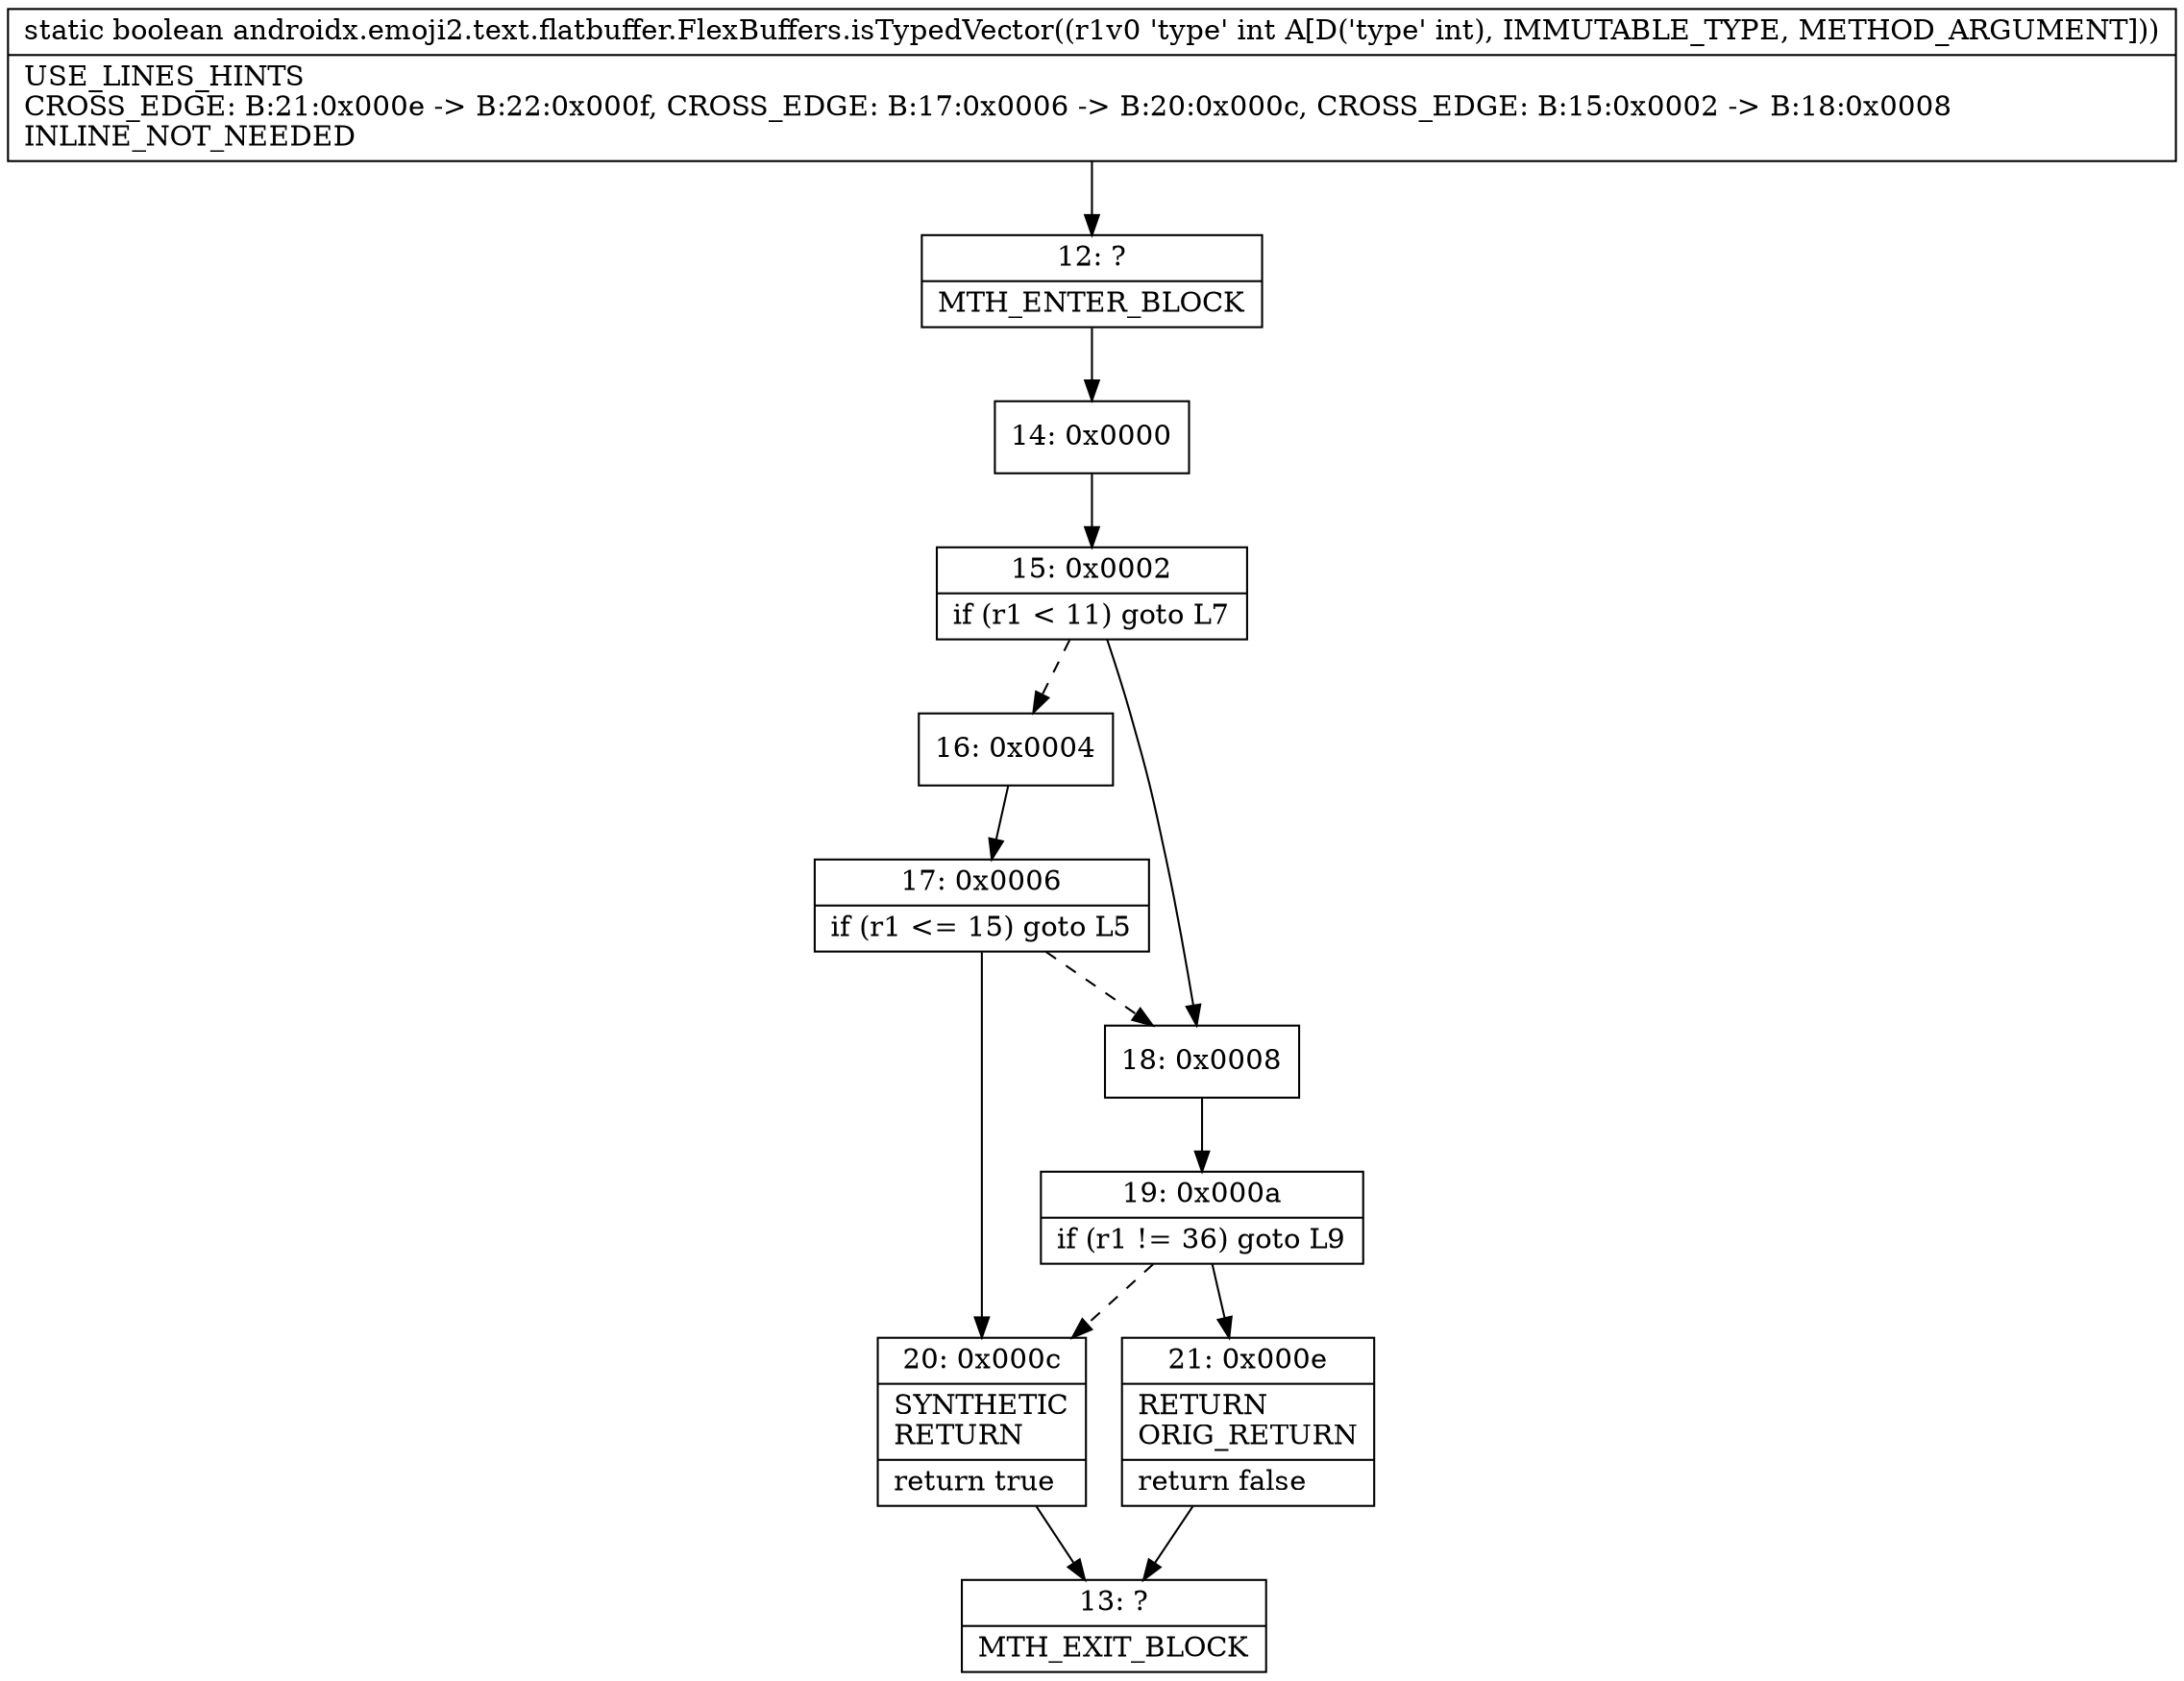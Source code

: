 digraph "CFG forandroidx.emoji2.text.flatbuffer.FlexBuffers.isTypedVector(I)Z" {
Node_12 [shape=record,label="{12\:\ ?|MTH_ENTER_BLOCK\l}"];
Node_14 [shape=record,label="{14\:\ 0x0000}"];
Node_15 [shape=record,label="{15\:\ 0x0002|if (r1 \< 11) goto L7\l}"];
Node_16 [shape=record,label="{16\:\ 0x0004}"];
Node_17 [shape=record,label="{17\:\ 0x0006|if (r1 \<= 15) goto L5\l}"];
Node_20 [shape=record,label="{20\:\ 0x000c|SYNTHETIC\lRETURN\l|return true\l}"];
Node_13 [shape=record,label="{13\:\ ?|MTH_EXIT_BLOCK\l}"];
Node_18 [shape=record,label="{18\:\ 0x0008}"];
Node_19 [shape=record,label="{19\:\ 0x000a|if (r1 != 36) goto L9\l}"];
Node_21 [shape=record,label="{21\:\ 0x000e|RETURN\lORIG_RETURN\l|return false\l}"];
MethodNode[shape=record,label="{static boolean androidx.emoji2.text.flatbuffer.FlexBuffers.isTypedVector((r1v0 'type' int A[D('type' int), IMMUTABLE_TYPE, METHOD_ARGUMENT]))  | USE_LINES_HINTS\lCROSS_EDGE: B:21:0x000e \-\> B:22:0x000f, CROSS_EDGE: B:17:0x0006 \-\> B:20:0x000c, CROSS_EDGE: B:15:0x0002 \-\> B:18:0x0008\lINLINE_NOT_NEEDED\l}"];
MethodNode -> Node_12;Node_12 -> Node_14;
Node_14 -> Node_15;
Node_15 -> Node_16[style=dashed];
Node_15 -> Node_18;
Node_16 -> Node_17;
Node_17 -> Node_18[style=dashed];
Node_17 -> Node_20;
Node_20 -> Node_13;
Node_18 -> Node_19;
Node_19 -> Node_20[style=dashed];
Node_19 -> Node_21;
Node_21 -> Node_13;
}

